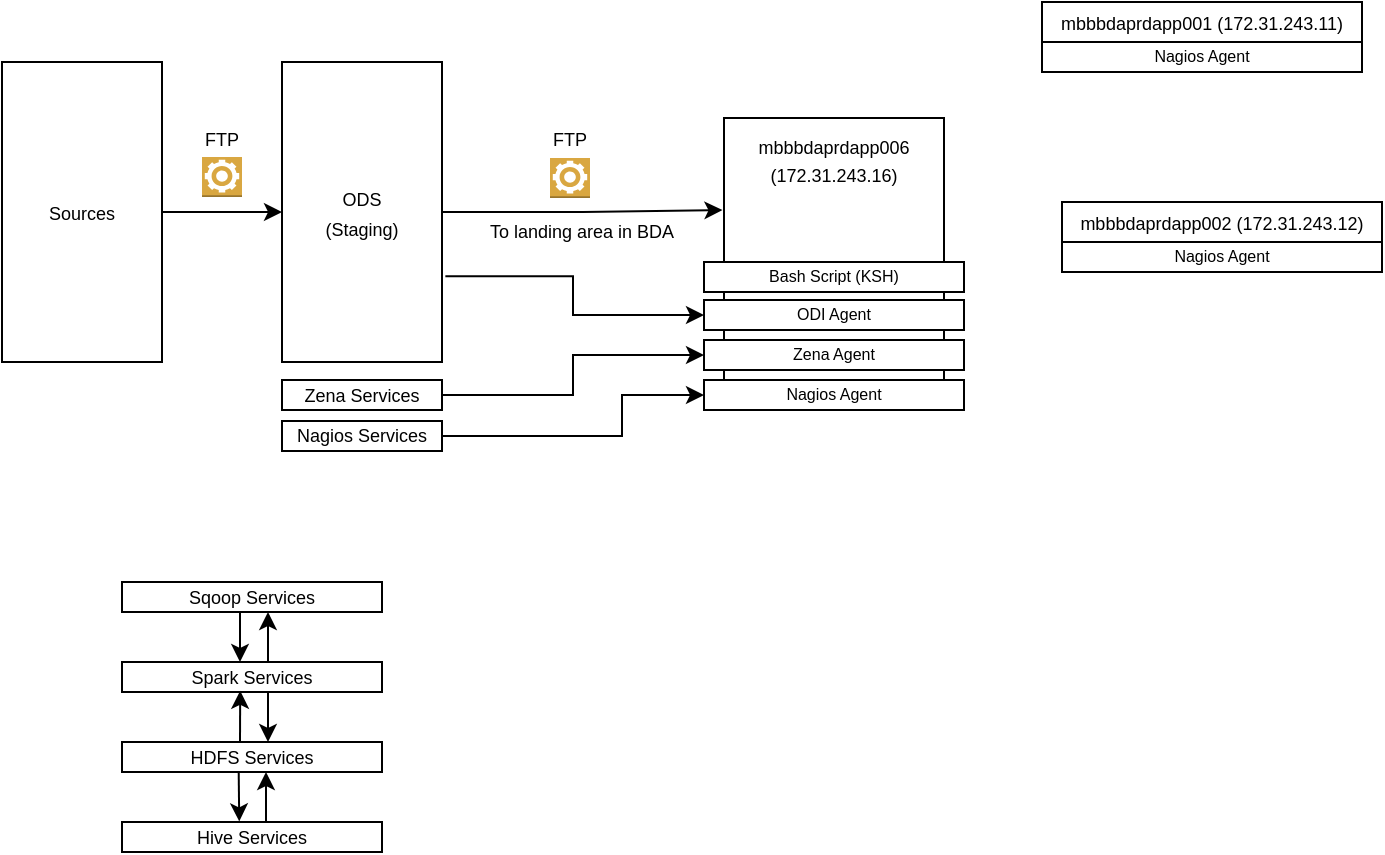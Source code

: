 <mxfile version="22.1.11" type="github">
  <diagram id="C5RBs43oDa-KdzZeNtuy" name="Page-1">
    <mxGraphModel dx="1044" dy="518" grid="1" gridSize="10" guides="1" tooltips="1" connect="1" arrows="1" fold="1" page="1" pageScale="1" pageWidth="827" pageHeight="583" math="0" shadow="0">
      <root>
        <mxCell id="WIyWlLk6GJQsqaUBKTNV-0" />
        <mxCell id="WIyWlLk6GJQsqaUBKTNV-1" parent="WIyWlLk6GJQsqaUBKTNV-0" />
        <mxCell id="PbRjBfNZ1IPVbh-uNb9a-57" style="edgeStyle=orthogonalEdgeStyle;rounded=0;orthogonalLoop=1;jettySize=auto;html=1;entryX=0;entryY=0.5;entryDx=0;entryDy=0;exitX=1;exitY=0.5;exitDx=0;exitDy=0;" edge="1" parent="WIyWlLk6GJQsqaUBKTNV-1" source="ZHkyda2_ylCRjAt9gWxV-0" target="ZHkyda2_ylCRjAt9gWxV-3">
          <mxGeometry relative="1" as="geometry" />
        </mxCell>
        <mxCell id="ZHkyda2_ylCRjAt9gWxV-0" value="&lt;font style=&quot;font-size: 9px;&quot;&gt;Zena Services&lt;/font&gt;" style="rounded=0;whiteSpace=wrap;html=1;fontSize=9;" parent="WIyWlLk6GJQsqaUBKTNV-1" vertex="1">
          <mxGeometry x="150" y="249" width="80" height="15" as="geometry" />
        </mxCell>
        <mxCell id="PbRjBfNZ1IPVbh-uNb9a-58" style="edgeStyle=orthogonalEdgeStyle;rounded=0;orthogonalLoop=1;jettySize=auto;html=1;entryX=0;entryY=0.5;entryDx=0;entryDy=0;exitX=1;exitY=0.5;exitDx=0;exitDy=0;" edge="1" parent="WIyWlLk6GJQsqaUBKTNV-1" source="ZHkyda2_ylCRjAt9gWxV-1" target="ZHkyda2_ylCRjAt9gWxV-4">
          <mxGeometry relative="1" as="geometry">
            <Array as="points">
              <mxPoint x="320" y="277" />
              <mxPoint x="320" y="256" />
            </Array>
          </mxGeometry>
        </mxCell>
        <mxCell id="ZHkyda2_ylCRjAt9gWxV-1" value="&lt;font style=&quot;font-size: 9px;&quot;&gt;Nagios Services&lt;/font&gt;" style="rounded=0;whiteSpace=wrap;html=1;fontSize=9;" parent="WIyWlLk6GJQsqaUBKTNV-1" vertex="1">
          <mxGeometry x="150" y="269.5" width="80" height="15" as="geometry" />
        </mxCell>
        <mxCell id="PbRjBfNZ1IPVbh-uNb9a-55" style="edgeStyle=orthogonalEdgeStyle;rounded=0;orthogonalLoop=1;jettySize=auto;html=1;exitX=0.395;exitY=0.996;exitDx=0;exitDy=0;exitPerimeter=0;entryX=0.397;entryY=-0.02;entryDx=0;entryDy=0;entryPerimeter=0;" edge="1" parent="WIyWlLk6GJQsqaUBKTNV-1">
          <mxGeometry relative="1" as="geometry">
            <mxPoint x="128.35" y="444.94" as="sourcePoint" />
            <mxPoint x="128.61" y="469.7" as="targetPoint" />
          </mxGeometry>
        </mxCell>
        <mxCell id="ZHkyda2_ylCRjAt9gWxV-21" value="&lt;font style=&quot;font-size: 9px;&quot;&gt;HDFS Services&lt;/font&gt;" style="rounded=0;whiteSpace=wrap;html=1;verticalAlign=middle;fontSize=9;" parent="WIyWlLk6GJQsqaUBKTNV-1" vertex="1">
          <mxGeometry x="70" y="430" width="130" height="15" as="geometry" />
        </mxCell>
        <mxCell id="PbRjBfNZ1IPVbh-uNb9a-10" value="" style="edgeStyle=orthogonalEdgeStyle;rounded=0;orthogonalLoop=1;jettySize=auto;html=1;" edge="1" parent="WIyWlLk6GJQsqaUBKTNV-1" source="PbRjBfNZ1IPVbh-uNb9a-8" target="PbRjBfNZ1IPVbh-uNb9a-9">
          <mxGeometry relative="1" as="geometry" />
        </mxCell>
        <mxCell id="PbRjBfNZ1IPVbh-uNb9a-8" value="&lt;font style=&quot;font-size: 9px;&quot;&gt;Sources&lt;/font&gt;" style="rounded=0;whiteSpace=wrap;html=1;verticalAlign=middle;" vertex="1" parent="WIyWlLk6GJQsqaUBKTNV-1">
          <mxGeometry x="10" y="90" width="80" height="150" as="geometry" />
        </mxCell>
        <mxCell id="PbRjBfNZ1IPVbh-uNb9a-24" style="edgeStyle=orthogonalEdgeStyle;rounded=0;orthogonalLoop=1;jettySize=auto;html=1;entryX=-0.007;entryY=0.329;entryDx=0;entryDy=0;entryPerimeter=0;" edge="1" parent="WIyWlLk6GJQsqaUBKTNV-1" source="PbRjBfNZ1IPVbh-uNb9a-9" target="ZHkyda2_ylCRjAt9gWxV-2">
          <mxGeometry relative="1" as="geometry" />
        </mxCell>
        <mxCell id="PbRjBfNZ1IPVbh-uNb9a-71" style="edgeStyle=orthogonalEdgeStyle;rounded=0;orthogonalLoop=1;jettySize=auto;html=1;entryX=0;entryY=0.5;entryDx=0;entryDy=0;exitX=1.021;exitY=0.714;exitDx=0;exitDy=0;exitPerimeter=0;" edge="1" parent="WIyWlLk6GJQsqaUBKTNV-1" source="PbRjBfNZ1IPVbh-uNb9a-9" target="ZHkyda2_ylCRjAt9gWxV-5">
          <mxGeometry relative="1" as="geometry" />
        </mxCell>
        <mxCell id="PbRjBfNZ1IPVbh-uNb9a-9" value="&lt;font style=&quot;font-size: 9px;&quot;&gt;ODS&lt;br&gt;(Staging)&lt;/font&gt;" style="rounded=0;whiteSpace=wrap;html=1;" vertex="1" parent="WIyWlLk6GJQsqaUBKTNV-1">
          <mxGeometry x="150" y="90" width="80" height="150" as="geometry" />
        </mxCell>
        <mxCell id="PbRjBfNZ1IPVbh-uNb9a-47" style="edgeStyle=orthogonalEdgeStyle;rounded=0;orthogonalLoop=1;jettySize=auto;html=1;entryX=0.5;entryY=0;entryDx=0;entryDy=0;" edge="1" parent="WIyWlLk6GJQsqaUBKTNV-1">
          <mxGeometry relative="1" as="geometry">
            <mxPoint x="129.0" y="365.0" as="sourcePoint" />
            <mxPoint x="129" y="390.0" as="targetPoint" />
          </mxGeometry>
        </mxCell>
        <mxCell id="PbRjBfNZ1IPVbh-uNb9a-49" style="edgeStyle=orthogonalEdgeStyle;rounded=0;orthogonalLoop=1;jettySize=auto;html=1;exitX=0.5;exitY=0;exitDx=0;exitDy=0;" edge="1" parent="WIyWlLk6GJQsqaUBKTNV-1">
          <mxGeometry relative="1" as="geometry">
            <mxPoint x="143" y="390" as="sourcePoint" />
            <mxPoint x="143.0" y="365" as="targetPoint" />
          </mxGeometry>
        </mxCell>
        <mxCell id="PbRjBfNZ1IPVbh-uNb9a-12" value="&lt;font style=&quot;font-size: 9px;&quot;&gt;Sqoop Services&lt;/font&gt;" style="rounded=0;whiteSpace=wrap;html=1;verticalAlign=middle;fontSize=9;" vertex="1" parent="WIyWlLk6GJQsqaUBKTNV-1">
          <mxGeometry x="70" y="350" width="130" height="15" as="geometry" />
        </mxCell>
        <mxCell id="PbRjBfNZ1IPVbh-uNb9a-54" style="edgeStyle=orthogonalEdgeStyle;rounded=0;orthogonalLoop=1;jettySize=auto;html=1;entryX=0.5;entryY=0;entryDx=0;entryDy=0;" edge="1" parent="WIyWlLk6GJQsqaUBKTNV-1">
          <mxGeometry relative="1" as="geometry">
            <mxPoint x="143.0" y="405" as="sourcePoint" />
            <mxPoint x="143" y="430" as="targetPoint" />
          </mxGeometry>
        </mxCell>
        <mxCell id="PbRjBfNZ1IPVbh-uNb9a-13" value="&lt;font style=&quot;font-size: 9px;&quot;&gt;Spark Services&lt;/font&gt;" style="rounded=0;whiteSpace=wrap;html=1;verticalAlign=middle;fontSize=9;" vertex="1" parent="WIyWlLk6GJQsqaUBKTNV-1">
          <mxGeometry x="70" y="390" width="130" height="15" as="geometry" />
        </mxCell>
        <mxCell id="PbRjBfNZ1IPVbh-uNb9a-22" value="" style="group" vertex="1" connectable="0" parent="WIyWlLk6GJQsqaUBKTNV-1">
          <mxGeometry x="100" y="117.5" width="40" height="40" as="geometry" />
        </mxCell>
        <mxCell id="PbRjBfNZ1IPVbh-uNb9a-15" value="" style="outlineConnect=0;dashed=0;verticalLabelPosition=bottom;verticalAlign=top;align=center;html=1;shape=mxgraph.aws3.worker;fillColor=#D9A741;gradientColor=none;" vertex="1" parent="PbRjBfNZ1IPVbh-uNb9a-22">
          <mxGeometry x="10" y="20" width="20" height="20" as="geometry" />
        </mxCell>
        <mxCell id="PbRjBfNZ1IPVbh-uNb9a-20" value="&lt;font style=&quot;font-size: 9px;&quot;&gt;FTP&lt;/font&gt;" style="text;html=1;strokeColor=none;fillColor=none;align=center;verticalAlign=middle;whiteSpace=wrap;rounded=0;" vertex="1" parent="PbRjBfNZ1IPVbh-uNb9a-22">
          <mxGeometry width="40" height="20" as="geometry" />
        </mxCell>
        <mxCell id="PbRjBfNZ1IPVbh-uNb9a-25" value="" style="group" vertex="1" connectable="0" parent="WIyWlLk6GJQsqaUBKTNV-1">
          <mxGeometry x="274" y="118" width="40" height="40" as="geometry" />
        </mxCell>
        <mxCell id="PbRjBfNZ1IPVbh-uNb9a-26" value="" style="outlineConnect=0;dashed=0;verticalLabelPosition=bottom;verticalAlign=top;align=center;html=1;shape=mxgraph.aws3.worker;fillColor=#D9A741;gradientColor=none;" vertex="1" parent="PbRjBfNZ1IPVbh-uNb9a-25">
          <mxGeometry x="10" y="20" width="20" height="20" as="geometry" />
        </mxCell>
        <mxCell id="PbRjBfNZ1IPVbh-uNb9a-27" value="&lt;font style=&quot;font-size: 9px;&quot;&gt;FTP&lt;/font&gt;" style="text;html=1;strokeColor=none;fillColor=none;align=center;verticalAlign=middle;whiteSpace=wrap;rounded=0;" vertex="1" parent="PbRjBfNZ1IPVbh-uNb9a-25">
          <mxGeometry width="40" height="20" as="geometry" />
        </mxCell>
        <mxCell id="PbRjBfNZ1IPVbh-uNb9a-38" value="&lt;font style=&quot;font-size: 9px;&quot;&gt;Hive Services&lt;/font&gt;" style="rounded=0;whiteSpace=wrap;html=1;verticalAlign=middle;fontSize=9;" vertex="1" parent="WIyWlLk6GJQsqaUBKTNV-1">
          <mxGeometry x="70" y="470" width="130" height="15" as="geometry" />
        </mxCell>
        <mxCell id="PbRjBfNZ1IPVbh-uNb9a-53" style="edgeStyle=orthogonalEdgeStyle;rounded=0;orthogonalLoop=1;jettySize=auto;html=1;entryX=0.393;entryY=0.959;entryDx=0;entryDy=0;entryPerimeter=0;" edge="1" parent="WIyWlLk6GJQsqaUBKTNV-1">
          <mxGeometry relative="1" as="geometry">
            <mxPoint x="129" y="430" as="sourcePoint" />
            <mxPoint x="129.09" y="404.385" as="targetPoint" />
          </mxGeometry>
        </mxCell>
        <mxCell id="PbRjBfNZ1IPVbh-uNb9a-56" style="edgeStyle=orthogonalEdgeStyle;rounded=0;orthogonalLoop=1;jettySize=auto;html=1;entryX=0.5;entryY=1;entryDx=0;entryDy=0;exitX=0.5;exitY=0;exitDx=0;exitDy=0;" edge="1" parent="WIyWlLk6GJQsqaUBKTNV-1">
          <mxGeometry relative="1" as="geometry">
            <mxPoint x="142" y="470" as="sourcePoint" />
            <mxPoint x="142" y="445" as="targetPoint" />
          </mxGeometry>
        </mxCell>
        <mxCell id="PbRjBfNZ1IPVbh-uNb9a-59" value="&lt;font style=&quot;font-size: 9px;&quot;&gt;To landing area in BDA&lt;/font&gt;" style="text;html=1;strokeColor=none;fillColor=none;align=center;verticalAlign=middle;whiteSpace=wrap;rounded=0;" vertex="1" parent="WIyWlLk6GJQsqaUBKTNV-1">
          <mxGeometry x="250" y="164" width="100" height="20" as="geometry" />
        </mxCell>
        <mxCell id="PbRjBfNZ1IPVbh-uNb9a-73" value="" style="group" vertex="1" connectable="0" parent="WIyWlLk6GJQsqaUBKTNV-1">
          <mxGeometry x="361" y="118" width="130" height="146" as="geometry" />
        </mxCell>
        <mxCell id="ZHkyda2_ylCRjAt9gWxV-2" value="&lt;font style=&quot;font-size: 9px;&quot;&gt;mbbbdaprdapp006&lt;br&gt;(172.31.243.16)&lt;/font&gt;" style="rounded=0;whiteSpace=wrap;html=1;imageVerticalAlign=top;verticalAlign=top;container=0;" parent="PbRjBfNZ1IPVbh-uNb9a-73" vertex="1">
          <mxGeometry x="10" width="110" height="140" as="geometry" />
        </mxCell>
        <mxCell id="ZHkyda2_ylCRjAt9gWxV-3" value="&lt;font style=&quot;font-size: 8px;&quot;&gt;Zena Agent&lt;/font&gt;" style="rounded=0;whiteSpace=wrap;html=1;verticalAlign=bottom;container=0;" parent="PbRjBfNZ1IPVbh-uNb9a-73" vertex="1">
          <mxGeometry y="111" width="130" height="15" as="geometry" />
        </mxCell>
        <mxCell id="ZHkyda2_ylCRjAt9gWxV-4" value="&lt;font style=&quot;font-size: 8px;&quot;&gt;Nagios Agent&lt;/font&gt;" style="rounded=0;whiteSpace=wrap;html=1;verticalAlign=bottom;container=0;" parent="PbRjBfNZ1IPVbh-uNb9a-73" vertex="1">
          <mxGeometry y="131" width="130" height="15" as="geometry" />
        </mxCell>
        <mxCell id="ZHkyda2_ylCRjAt9gWxV-5" value="&lt;font style=&quot;font-size: 8px;&quot;&gt;ODI Agent&lt;/font&gt;" style="rounded=0;whiteSpace=wrap;html=1;verticalAlign=bottom;container=0;" parent="PbRjBfNZ1IPVbh-uNb9a-73" vertex="1">
          <mxGeometry y="91" width="130" height="15" as="geometry" />
        </mxCell>
        <mxCell id="PbRjBfNZ1IPVbh-uNb9a-76" value="&lt;span style=&quot;font-size: 8px;&quot;&gt;Bash Script (KSH)&lt;/span&gt;" style="rounded=0;whiteSpace=wrap;html=1;verticalAlign=bottom;container=0;" vertex="1" parent="PbRjBfNZ1IPVbh-uNb9a-73">
          <mxGeometry y="72" width="130" height="15" as="geometry" />
        </mxCell>
        <mxCell id="PbRjBfNZ1IPVbh-uNb9a-69" value="&lt;font style=&quot;font-size: 9px;&quot;&gt;mbbbdaprdapp002&amp;nbsp;(172.31.243.12)&lt;br&gt;&lt;/font&gt;" style="rounded=0;whiteSpace=wrap;html=1;verticalAlign=middle;" vertex="1" parent="WIyWlLk6GJQsqaUBKTNV-1">
          <mxGeometry x="540" y="160" width="160" height="20" as="geometry" />
        </mxCell>
        <mxCell id="PbRjBfNZ1IPVbh-uNb9a-70" value="&lt;font style=&quot;font-size: 8px;&quot;&gt;Nagios Agent&lt;/font&gt;" style="rounded=0;whiteSpace=wrap;html=1;verticalAlign=bottom;container=0;" vertex="1" parent="WIyWlLk6GJQsqaUBKTNV-1">
          <mxGeometry x="540" y="180" width="160" height="15" as="geometry" />
        </mxCell>
        <mxCell id="PbRjBfNZ1IPVbh-uNb9a-66" value="&lt;font style=&quot;font-size: 9px;&quot;&gt;mbbbdaprdapp001&amp;nbsp;(172.31.243.11)&lt;br&gt;&lt;/font&gt;" style="rounded=0;whiteSpace=wrap;html=1;verticalAlign=middle;container=0;" vertex="1" parent="WIyWlLk6GJQsqaUBKTNV-1">
          <mxGeometry x="530" y="60" width="160" height="20" as="geometry" />
        </mxCell>
        <mxCell id="PbRjBfNZ1IPVbh-uNb9a-67" value="&lt;font style=&quot;font-size: 8px;&quot;&gt;Nagios Agent&lt;/font&gt;" style="rounded=0;whiteSpace=wrap;html=1;verticalAlign=bottom;container=0;" vertex="1" parent="WIyWlLk6GJQsqaUBKTNV-1">
          <mxGeometry x="530" y="80" width="160" height="15" as="geometry" />
        </mxCell>
      </root>
    </mxGraphModel>
  </diagram>
</mxfile>
